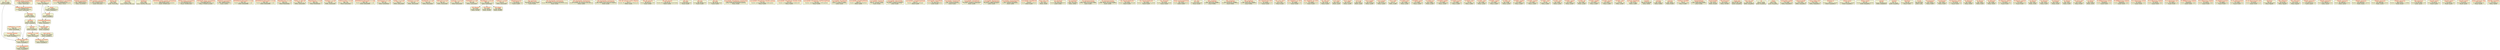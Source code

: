 digraph G {
0[fillcolor="#F0F0D0", style="rounded,filled", shape=box,label=< <font point-size="20" color="red">CMSSM_demo_parameters</font><br/>Type: ModelParameters<br/>Function: primary_parameters<br/>Module: CMSSM_demo>];
1[fillcolor="#F0F0D0", style="rounded,filled", shape=box,label=< <font point-size="20" color="red">MSSM78atMGUT_parameters</font><br/>Type: ModelParameters<br/>Function: MSSM78atMGUT_parameters<br/>Module: CMSSM>];
2[fillcolor="#F0F0D0", style="rounded,filled", shape=box,label=< <font point-size="20" color="red">CMSSM_parameters</font><br/>Type: ModelParameters<br/>Function: CMSSM_parameters<br/>Module: extraCMSSM>];
3[fillcolor="#F0F0D0", style="rounded,filled", shape=box,label=< <font point-size="20" color="red">test_parent_I_parameters</font><br/>Type: ModelParameters<br/>Function: test_parent_I_parameters<br/>Module: MSSM_demo>];
4[fillcolor="#F0F0D0", style="rounded,filled", shape=box,label=< <font point-size="20" color="red">Mstop_obs</font><br/>Type: double<br/>Function: Mstop<br/>Module: CMSSM_demo>];
5[fillcolor="#F0F0D0", style="rounded,filled", shape=box,label=< <font point-size="20" color="red">MSSM_demo_parameters</font><br/>Type: ModelParameters<br/>Function: MSSM_demo_parameters<br/>Module: CMSSM_demo>];
6[fillcolor="#F0F0D0", style="rounded,filled", shape=box,label=< <font point-size="20" color="red">earthvel</font><br/>Type: double<br/>Function: v_earth<br/>Module: SomeOther_Halo_demo>];
7[fillcolor="#F0F0D0", style="rounded,filled", shape=box,label=< <font point-size="20" color="red">blah0cap</font><br/>Type: double<br/>Function: blah0<br/>Module: SomeOther_Halo_demo>];
8[fillcolor="#F0F0D0", style="rounded,filled", shape=box,label=< <font point-size="20" color="red">TWOHDM_demo_parent_parameters</font><br/>Type: ModelParameters<br/>Function: TWOHDM_demo_parent_parameters<br/>Module: TWOHDM_demo>];
9[fillcolor="#F0F0D0", style="rounded,filled", shape=box,label=< <font point-size="20" color="red">MSSM_demo_parameters</font><br/>Type: ModelParameters<br/>Function: MSSM_demo_parameters<br/>Module: TWOHDM_demo>];
10[fillcolor="#F0F0D0", style="rounded,filled", shape=box,label=< <font point-size="20" color="red">TWOHDM_demo_parameters</font><br/>Type: ModelParameters<br/>Function: TWOHDM_demo_parameters<br/>Module: TWOHDM_sub_demo>];
11[fillcolor="#F0F0D0", style="rounded,filled", shape=box,label=< <font point-size="20" color="red">MSSM78_parameters</font><br/>Type: ModelParameters<br/>Function: MSSM78_parameters<br/>Module: MSSM25>];
12[fillcolor="#F0F0D0", style="rounded,filled", shape=box,label=< <font point-size="20" color="red">BOSSMinimalExample_1_2_init</font><br/>Type: void<br/>Function: BOSSMinimalExample_1_2_init<br/>Module: BackendIniBit>];
13[fillcolor="#F0F0D0", style="rounded,filled", shape=box,label=< <font point-size="20" color="red">BOSSMinimalExample_1_0_init</font><br/>Type: void<br/>Function: BOSSMinimalExample_1_0_init<br/>Module: BackendIniBit>];
14[fillcolor="#F0F0D0", style="rounded,filled", shape=box,label=< <font point-size="20" color="red">HiggsBounds_4_1_init</font><br/>Type: void<br/>Function: HiggsBounds_4_1_init<br/>Module: BackendIniBit>];
15[fillcolor="#F0F0D0", style="rounded,filled", shape=box,label=< <font point-size="20" color="red">Pythia_8_186_init</font><br/>Type: void<br/>Function: Pythia_8_186_init<br/>Module: BackendIniBit>];
16[fillcolor="#F0F0D0", style="rounded,filled", shape=box,label=< <font point-size="20" color="red">HiggsSignals_1_2_init</font><br/>Type: void<br/>Function: HiggsSignals_1_2_init<br/>Module: BackendIniBit>];
17[fillcolor="#F0F0D0", style="rounded,filled", shape=box,label=< <font point-size="20" color="red">FastSim_1_0_init</font><br/>Type: void<br/>Function: FastSim_1_0_init<br/>Module: BackendIniBit>];
18[fillcolor="#F0F0D0", style="rounded,filled", shape=box,label=< <font point-size="20" color="red">LibFarrayTest_1_0_init</font><br/>Type: void<br/>Function: LibFarrayTest_1_0_init<br/>Module: BackendIniBit>];
19[fillcolor="#F0F0D0", style="rounded,filled", shape=box,label=< <font point-size="20" color="red">LibFortran_1_0_init</font><br/>Type: void<br/>Function: LibFortran_1_0_init<br/>Module: BackendIniBit>];
20[fillcolor="#F0F0D0", style="rounded,filled", shape=box,label=< <font point-size="20" color="red">BOSSMinimalExample_1_1_init</font><br/>Type: void<br/>Function: BOSSMinimalExample_1_1_init<br/>Module: BackendIniBit>];
21[fillcolor="#F0F0D0", style="rounded,filled", shape=box,label=< <font point-size="20" color="red">micromegas_0_1_init</font><br/>Type: void<br/>Function: micromegas_0_1_init<br/>Module: BackendIniBit>];
22[fillcolor="#F0F0D0", style="rounded,filled", shape=box,label=< <font point-size="20" color="red">nulike_1_0_0_init</font><br/>Type: void<br/>Function: nulike_1_0_0_init<br/>Module: BackendIniBit>];
23[fillcolor="#F0F0D0", style="rounded,filled", shape=box,label=< <font point-size="20" color="red">SuperIso_3_4_init</font><br/>Type: void<br/>Function: SuperIso_3_4_init<br/>Module: BackendIniBit>];
24[fillcolor="#F0F0D0", style="rounded,filled", shape=box,label=< <font point-size="20" color="red">DarkSUSY_0_1_init</font><br/>Type: void<br/>Function: DarkSUSY_0_1_init<br/>Module: BackendIniBit>];
25[fillcolor="#F0F0D0", style="rounded,filled", shape=box,label=< <font point-size="20" color="red">DDCalc0_0_0_init</font><br/>Type: void<br/>Function: DDCalc0_0_0_init<br/>Module: BackendIniBit>];
26[fillcolor="#F0F0D0", style="rounded,filled", shape=box,label=< <font point-size="20" color="red">gamLike_1_0_0_init</font><br/>Type: void<br/>Function: gamLike_1_0_0_init<br/>Module: BackendIniBit>];
27[fillcolor="#F0F0D0", style="rounded,filled", shape=box,label=< <font point-size="20" color="red">SUSYHIT_0_1_init</font><br/>Type: void<br/>Function: SUSYHIT_0_1_init<br/>Module: BackendIniBit>];
28[fillcolor="#F0F0D0", style="rounded,filled", shape=box,label=< <font point-size="20" color="red">FeynHiggs_2_10_init</font><br/>Type: void<br/>Function: FeynHiggs_2_10_init<br/>Module: BackendIniBit>];
29[fillcolor="#F0F0D0", style="rounded,filled", shape=box,label=< <font point-size="20" color="red">LibFirst_1_0_init</font><br/>Type: void<br/>Function: LibFirst_1_0_init<br/>Module: BackendIniBit>];
30[fillcolor="#F0F0D0", style="rounded,filled", shape=box,label=< <font point-size="20" color="red">LibFirst_1_1_init</font><br/>Type: void<br/>Function: LibFirst_1_1_init<br/>Module: BackendIniBit>];
31[fillcolor="#F0F0D0", style="rounded,filled", shape=box,label=< <font point-size="20" color="red">MSSMspectrum</font><br/>Type: eaSLHA<br/>Function: getMSSMspectrum<br/>Module: DarkBit>];
32[fillcolor="#F0F0D0", style="rounded,filled", shape=box,label=< <font point-size="20" color="red">RD_spectrum</font><br/>Type: DarkBit::RD_spectrum_type<br/>Function: RD_spectrum_SUSY<br/>Module: DarkBit>];
33[fillcolor="#F0F0D0", style="rounded,filled", shape=box,label=< <font point-size="20" color="red">RD_thresholds_resonances</font><br/>Type: DarkBit::TH_resonances_thresholds<br/>Function: RD_thresholds_resonances_from_ProcessCatalog<br/>Module: DarkBit>];
34[fillcolor="#F0F0D0", style="rounded,filled", shape=box,label=< <font point-size="20" color="red">RD_thresholds_resonances</font><br/>Type: DarkBit::TH_resonances_thresholds<br/>Function: RD_thresholds_resonances_from_spectrum<br/>Module: DarkBit>];
35[fillcolor="#F0F0D0", style="rounded,filled", shape=box,label=< <font point-size="20" color="red">RD_thresholds_resonances</font><br/>Type: DarkBit::TH_resonances_thresholds<br/>Function: RD_thresholds_resonances_SingletDM<br/>Module: DarkBit>];
36[fillcolor="#F0F0D0", style="rounded,filled", shape=box,label=< <font point-size="20" color="red">RD_eff_annrate_SUSY_DSprep</font><br/>Type: int<br/>Function: RD_eff_annrate_SUSY_DSprep_func<br/>Module: DarkBit>];
37[fillcolor="#F0F0D0", style="rounded,filled", shape=box,label=< <font point-size="20" color="red">RD_eff_annrate</font><br/>Type: fptr_dd<br/>Function: RD_eff_annrate_SUSY<br/>Module: DarkBit>];
38[fillcolor="#F0F0D0", style="rounded,filled", shape=box,label=< <font point-size="20" color="red">RD_eff_annrate</font><br/>Type: fptr_dd<br/>Function: RD_eff_annrate_from_ProcessCatalog<br/>Module: DarkBit>];
39[fillcolor="#F0F0D0", style="rounded,filled", shape=box,label=< <font point-size="20" color="red">RD_oh2</font><br/>Type: double<br/>Function: RD_oh2_general<br/>Module: DarkBit>];
40[fillcolor="#F0F0D0", style="rounded,filled", shape=box,label=< <font point-size="20" color="red">RD_oh2</font><br/>Type: double<br/>Function: RD_oh2_DarkSUSY<br/>Module: DarkBit>];
41[fillcolor="#F0F0D0", style="rounded,filled", shape=box,label=< <font point-size="20" color="red">RD_oh2</font><br/>Type: double<br/>Function: RD_oh2_micromegas<br/>Module: DarkBit>];
42[fillcolor="#F0F0D0", style="rounded,filled", shape=box,label=< <font point-size="20" color="red">cascadeMC_FinalStates_Constructor</font><br/>Type: DarkBit::mutableFinalStateContainer<br/>Function: cascadeMC_FinalStates_Constructor<br/>Module: DarkBit>];
43[fillcolor="#F0F0D0", style="rounded,filled", shape=box,label=< <font point-size="20" color="red">cascadeMC_FinalStates_Enable_gamma</font><br/>Type: bool<br/>Function: cascadeMC_FinalStates_Enable_gamma<br/>Module: DarkBit>];
44[fillcolor="#F0F0D0", style="rounded,filled", shape=box,label=< <font point-size="20" color="red">cascadeMC_FinalStates_Enable_test6</font><br/>Type: bool<br/>Function: cascadeMC_FinalStates_Enable_test6<br/>Module: DarkBit>];
45[fillcolor="#F0F0D0", style="rounded,filled", shape=box,label=< <font point-size="20" color="red">cascadeMC_FinalStates_SetThroughYaml</font><br/>Type: bool<br/>Function: cascadeMC_FinalStates_SetThroughYaml<br/>Module: DarkBit>];
46[fillcolor="#F0F0D0", style="rounded,filled", shape=box,label=< <font point-size="20" color="red">cascadeMC_FinalStates</font><br/>Type: std::vector&lt;std::string&gt;<br/>Function: cascadeMC_FinalStates<br/>Module: DarkBit>];
47[fillcolor="#F0F0D0", style="rounded,filled", shape=box,label=< <font point-size="20" color="red">cascadeMC_printFinalStates</font><br/>Type: bool<br/>Function: cascadeMC_printFinalStates<br/>Module: DarkBit>];
48[fillcolor="#F0F0D0", style="rounded,filled", shape=box,label=< <font point-size="20" color="red">cascadeMC_ChainList</font><br/>Type: std::vector&lt;std::string&gt;<br/>Function: cascadeMC_TestList<br/>Module: DarkBit>];
49[fillcolor="#F0F0D0", style="rounded,filled", shape=box,label=< <font point-size="20" color="red">cascadeMC_DecayTable</font><br/>Type: DarkBit::DecayChain::DecayTable<br/>Function: cascadeMC_DecayTable<br/>Module: DarkBit>];
50[fillcolor="#F0F0D0", style="rounded,filled", shape=box,label=< <font point-size="20" color="red">cascadeMC_LoopManagement</font><br/>Type: void<br/>Function: cascadeMC_LoopManager<br/>Module: DarkBit>];
51[fillcolor="#F0F0D0", style="rounded,filled", shape=box,label=< <font point-size="20" color="red">cascadeMC_InitialState</font><br/>Type: std::string<br/>Function: cascadeMC_InitialState<br/>Module: DarkBit>];
52[fillcolor="#F0F0D0", style="rounded,filled", shape=box,label=< <font point-size="20" color="red">cascadeMC_EventCount</font><br/>Type: DarkBit::stringIntMap<br/>Function: cascadeMC_EventCount<br/>Module: DarkBit>];
53[fillcolor="#F0F0D0", style="rounded,filled", shape=box,label=< <font point-size="20" color="red">cascadeMC_ChainEvent</font><br/>Type: DarkBit::DecayChain::ChainContainer<br/>Function: cascadeMC_GenerateChain<br/>Module: DarkBit>];
54[fillcolor="#F0F0D0", style="rounded,filled", shape=box,label=< <font point-size="20" color="red">cascadeMC_Histograms</font><br/>Type: DarkBit::simpleHistContainter<br/>Function: cascadeMC_Histograms<br/>Module: DarkBit>];
55[fillcolor="#F0F0D0", style="rounded,filled", shape=box,label=< <font point-size="20" color="red">cascadeMC_gammaSpectra</font><br/>Type: DarkBit::stringFunkMap<br/>Function: cascadeMC_gammaSpectra<br/>Module: DarkBit>];
56[fillcolor="#F0F0D0", style="rounded,filled", shape=box,label=< <font point-size="20" color="red">cascadeMC_PrintResult</font><br/>Type: bool<br/>Function: cascadeMC_PrintResult<br/>Module: DarkBit>];
57[fillcolor="#F0F0D0", style="rounded,filled", shape=box,label=< <font point-size="20" color="red">chain_test_cap</font><br/>Type: double<br/>Function: chain_test<br/>Module: DarkBit>];
58[fillcolor="#F0F0D0", style="rounded,filled", shape=box,label=< <font point-size="20" color="red">GA_AnnYield</font><br/>Type: Funk::Funk<br/>Function: GA_AnnYield_DarkSUSY<br/>Module: DarkBit>];
59[fillcolor="#F0F0D0", style="rounded,filled", shape=box,label=< <font point-size="20" color="red">GA_AnnYield</font><br/>Type: Funk::Funk<br/>Function: ToyAnnYield<br/>Module: DarkBit>];
60[fillcolor="#F0F0D0", style="rounded,filled", shape=box,label=< <font point-size="20" color="red">TH_ProcessCatalog</font><br/>Type: DarkBit::TH_ProcessCatalog<br/>Function: TH_ProcessCatalog_CMSSM<br/>Module: DarkBit>];
61[fillcolor="#F0F0D0", style="rounded,filled", shape=box,label=< <font point-size="20" color="red">TH_ProcessCatalog</font><br/>Type: DarkBit::TH_ProcessCatalog<br/>Function: TH_ProcessCatalog_SingletDM<br/>Module: DarkBit>];
62[fillcolor="#F0F0D0", style="rounded,filled", shape=box,label=< <font point-size="20" color="red">lnL_FermiLATdwarfs</font><br/>Type: double<br/>Function: lnL_FermiLATdwarfsSimple<br/>Module: DarkBit>];
63[fillcolor="#F0F0D0", style="rounded,filled", shape=box,label=< <font point-size="20" color="red">lnL_FermiLATdwarfs</font><br/>Type: double<br/>Function: lnL_FermiLATdwarfs_gamLike<br/>Module: DarkBit>];
64[fillcolor="#F0F0D0", style="rounded,filled", shape=box,label=< <font point-size="20" color="red">lnL_FermiGC</font><br/>Type: double<br/>Function: lnL_FermiGC_gamLike<br/>Module: DarkBit>];
65[fillcolor="#F0F0D0", style="rounded,filled", shape=box,label=< <font point-size="20" color="red">dump_GammaSpectrum</font><br/>Type: double<br/>Function: dump_GammaSpectrum<br/>Module: DarkBit>];
66[fillcolor="#F0F0D0", style="rounded,filled", shape=box,label=< <font point-size="20" color="red">lnL_oh2</font><br/>Type: double<br/>Function: lnL_oh2_Simple<br/>Module: DarkBit>];
67[fillcolor="#F0F0D0", style="rounded,filled", shape=box,label=< <font point-size="20" color="red">DD_couplings</font><br/>Type: DarkBit::DD_couplings<br/>Function: DD_couplings_DarkSUSY<br/>Module: DarkBit>];
68[fillcolor="#F0F0D0", style="rounded,filled", shape=box,label=< <font point-size="20" color="red">DD_couplings</font><br/>Type: DarkBit::DD_couplings<br/>Function: DD_couplings_micrOMEGAs<br/>Module: DarkBit>];
69[fillcolor="#F0F0D0", style="rounded,filled", shape=box,label=< <font point-size="20" color="red">DD_couplings</font><br/>Type: DarkBit::DD_couplings<br/>Function: DD_couplings_SingletDM<br/>Module: DarkBit>];
70[fillcolor="#F0F0D0", style="rounded,filled", shape=box,label=< <font point-size="20" color="red">lnL_XENON100_2012</font><br/>Type: double<br/>Function: lnL_XENON100_2012<br/>Module: DarkBit>];
71[fillcolor="#F0F0D0", style="rounded,filled", shape=box,label=< <font point-size="20" color="red">lnL_LUX_2013</font><br/>Type: double<br/>Function: lnL_LUX_2013<br/>Module: DarkBit>];
72[fillcolor="#F0F0D0", style="rounded,filled", shape=box,label=< <font point-size="20" color="red">lnL_DARWIN_Ar_2014</font><br/>Type: double<br/>Function: lnL_DARWIN_Ar_2014<br/>Module: DarkBit>];
73[fillcolor="#F0F0D0", style="rounded,filled", shape=box,label=< <font point-size="20" color="red">lnL_DARWIN_Xe_2014</font><br/>Type: double<br/>Function: lnL_DARWIN_Xe_2014<br/>Module: DarkBit>];
74[fillcolor="#F0F0D0", style="rounded,filled", shape=box,label=< <font point-size="20" color="red">lnL_DD_test</font><br/>Type: double<br/>Function: lnL_DD_test<br/>Module: DarkBit>];
75[fillcolor="#F0F0D0", style="rounded,filled", shape=box,label=< <font point-size="20" color="red">IC22_data</font><br/>Type: nudata<br/>Function: IC22_full<br/>Module: DarkBit>];
76[fillcolor="#F0F0D0", style="rounded,filled", shape=box,label=< <font point-size="20" color="red">IC22_signal</font><br/>Type: double<br/>Function: IC22_signal<br/>Module: DarkBit>];
77[fillcolor="#F0F0D0", style="rounded,filled", shape=box,label=< <font point-size="20" color="red">IC22_bg</font><br/>Type: double<br/>Function: IC22_bg<br/>Module: DarkBit>];
78[fillcolor="#F0F0D0", style="rounded,filled", shape=box,label=< <font point-size="20" color="red">IC22_loglike</font><br/>Type: double<br/>Function: IC22_loglike<br/>Module: DarkBit>];
79[fillcolor="#F0F0D0", style="rounded,filled", shape=box,label=< <font point-size="20" color="red">IC22_pvalue</font><br/>Type: double<br/>Function: IC22_pvalue<br/>Module: DarkBit>];
80[fillcolor="#F0F0D0", style="rounded,filled", shape=box,label=< <font point-size="20" color="red">IC22_nobs</font><br/>Type: int<br/>Function: IC22_nobs<br/>Module: DarkBit>];
81[fillcolor="#F0F0D0", style="rounded,filled", shape=box,label=< <font point-size="20" color="red">IC79WH_data</font><br/>Type: nudata<br/>Function: IC79WH_full<br/>Module: DarkBit>];
82[fillcolor="#F0F0D0", style="rounded,filled", shape=box,label=< <font point-size="20" color="red">IC79WH_signal</font><br/>Type: double<br/>Function: IC79WH_signal<br/>Module: DarkBit>];
83[fillcolor="#F0F0D0", style="rounded,filled", shape=box,label=< <font point-size="20" color="red">IC79WH_bg</font><br/>Type: double<br/>Function: IC79WH_bg<br/>Module: DarkBit>];
84[fillcolor="#F0F0D0", style="rounded,filled", shape=box,label=< <font point-size="20" color="red">IC79WH_loglike</font><br/>Type: double<br/>Function: IC79WH_loglike<br/>Module: DarkBit>];
85[fillcolor="#F0F0D0", style="rounded,filled", shape=box,label=< <font point-size="20" color="red">IC79WH_pvalue</font><br/>Type: double<br/>Function: IC79WH_pvalue<br/>Module: DarkBit>];
86[fillcolor="#F0F0D0", style="rounded,filled", shape=box,label=< <font point-size="20" color="red">IC79WH_nobs</font><br/>Type: int<br/>Function: IC79WH_nobs<br/>Module: DarkBit>];
87[fillcolor="#F0F0D0", style="rounded,filled", shape=box,label=< <font point-size="20" color="red">IC79WL_data</font><br/>Type: nudata<br/>Function: IC79WL_full<br/>Module: DarkBit>];
88[fillcolor="#F0F0D0", style="rounded,filled", shape=box,label=< <font point-size="20" color="red">IC79WL_signal</font><br/>Type: double<br/>Function: IC79WL_signal<br/>Module: DarkBit>];
89[fillcolor="#F0F0D0", style="rounded,filled", shape=box,label=< <font point-size="20" color="red">IC79WL_bg</font><br/>Type: double<br/>Function: IC79WL_bg<br/>Module: DarkBit>];
90[fillcolor="#F0F0D0", style="rounded,filled", shape=box,label=< <font point-size="20" color="red">IC79WL_loglike</font><br/>Type: double<br/>Function: IC79WL_loglike<br/>Module: DarkBit>];
91[fillcolor="#F0F0D0", style="rounded,filled", shape=box,label=< <font point-size="20" color="red">IC79WL_pvalue</font><br/>Type: double<br/>Function: IC79WL_pvalue<br/>Module: DarkBit>];
92[fillcolor="#F0F0D0", style="rounded,filled", shape=box,label=< <font point-size="20" color="red">IC79WL_nobs</font><br/>Type: int<br/>Function: IC79WL_nobs<br/>Module: DarkBit>];
93[fillcolor="#F0F0D0", style="rounded,filled", shape=box,label=< <font point-size="20" color="red">IC79SL_data</font><br/>Type: nudata<br/>Function: IC79SL_full<br/>Module: DarkBit>];
94[fillcolor="#F0F0D0", style="rounded,filled", shape=box,label=< <font point-size="20" color="red">IC79SL_signal</font><br/>Type: double<br/>Function: IC79SL_signal<br/>Module: DarkBit>];
95[fillcolor="#F0F0D0", style="rounded,filled", shape=box,label=< <font point-size="20" color="red">IC79SL_bg</font><br/>Type: double<br/>Function: IC79SL_bg<br/>Module: DarkBit>];
96[fillcolor="#F0F0D0", style="rounded,filled", shape=box,label=< <font point-size="20" color="red">IC79SL_loglike</font><br/>Type: double<br/>Function: IC79SL_loglike<br/>Module: DarkBit>];
97[fillcolor="#F0F0D0", style="rounded,filled", shape=box,label=< <font point-size="20" color="red">IC79SL_pvalue</font><br/>Type: double<br/>Function: IC79SL_pvalue<br/>Module: DarkBit>];
98[fillcolor="#F0F0D0", style="rounded,filled", shape=box,label=< <font point-size="20" color="red">IC79SL_nobs</font><br/>Type: int<br/>Function: IC79SL_nobs<br/>Module: DarkBit>];
99[fillcolor="#F0F0D0", style="rounded,filled", shape=box,label=< <font point-size="20" color="red">IceCube_likelihood</font><br/>Type: double<br/>Function: IC_loglike<br/>Module: DarkBit>];
100[fillcolor="#F0F0D0", style="rounded,filled", shape=box,label=< <font point-size="20" color="red">nuyield</font><br/>Type: nuyield_functype<br/>Function: nuyield_toy<br/>Module: DarkBit>];
101[fillcolor="#F0F0D0", style="rounded,filled", shape=box,label=< <font point-size="20" color="red">mwimp</font><br/>Type: double<br/>Function: mwimp_toy<br/>Module: DarkBit>];
102[fillcolor="#F0F0D0", style="rounded,filled", shape=box,label=< <font point-size="20" color="red">annrate</font><br/>Type: double<br/>Function: annrate_toy<br/>Module: DarkBit>];
103[fillcolor="#F0F0D0", style="rounded,filled", shape=box,label=< <font point-size="20" color="red">UnitTest_DarkBit</font><br/>Type: int<br/>Function: UnitTest_DarkBit<br/>Module: DarkBit>];
104[fillcolor="#F0F0D0", style="rounded,filled", shape=box,label=< <font point-size="20" color="red">SimYieldTable</font><br/>Type: DarkBit::SimYieldTable<br/>Function: SimYieldTable_DarkSusy<br/>Module: DarkBit>];
105[fillcolor="#F0F0D0", style="rounded,filled", shape=box,label=< <font point-size="20" color="red">testSUSYBRs</font><br/>Type: double<br/>Function: decayTest<br/>Module: DecayBit>];
106[fillcolor="#F0F0D0", style="rounded,filled", shape=box,label=< <font point-size="20" color="red">FH_Precision</font><br/>Type: double<br/>Function: FH_Precision<br/>Module: EWPOBit>];
107[fillcolor="#F0F0D0", style="rounded,filled", shape=box,label=< <font point-size="20" color="red">FH_Masses</font><br/>Type: double<br/>Function: FH_Masses<br/>Module: EWPOBit>];
108[fillcolor="#F0F0D0", style="rounded,filled", shape=box,label=< <font point-size="20" color="red">FH_Flavor</font><br/>Type: double<br/>Function: FH_Flavor<br/>Module: EWPOBit>];
109[fillcolor="#F0F0D0", style="rounded,filled", shape=box,label=< <font point-size="20" color="red">FH_Higgs</font><br/>Type: double<br/>Function: FH_Higgs<br/>Module: EWPOBit>];
110[fillcolor="#F0F0D0", style="rounded,filled", shape=box,label=< <font point-size="20" color="red">eventLoopManagement</font><br/>Type: void<br/>Function: eventLoopManager<br/>Module: ExampleBit_A>];
111[fillcolor="#F0F0D0", style="rounded,filled", shape=box,label=< <font point-size="20" color="red">event</font><br/>Type: singleprec<br/>Function: exampleEventGen<br/>Module: ExampleBit_A>];
112[fillcolor="#F0F0D0", style="rounded,filled", shape=box,label=< <font point-size="20" color="red">event</font><br/>Type: int<br/>Function: exampleCut<br/>Module: ExampleBit_A>];
113[fillcolor="#F0F0D0", style="rounded,filled", shape=box,label=< <font point-size="20" color="red">eventAccumulation</font><br/>Type: int<br/>Function: eventAccumulator<br/>Module: ExampleBit_A>];
114[fillcolor="#F0F0D0", style="rounded,filled", shape=box,label=< <font point-size="20" color="red">nevents</font><br/>Type: double<br/>Function: nevents_dbl<br/>Module: ExampleBit_A>];
115[fillcolor="#F0F0D0", style="rounded,filled", shape=box,label=< <font point-size="20" color="red">nevents</font><br/>Type: int<br/>Function: nevents_int<br/>Module: ExampleBit_A>];
116[fillcolor="#F0F0D0", style="rounded,filled", shape=box,label=< <font point-size="20" color="red">nevents_like</font><br/>Type: double<br/>Function: nevents_like<br/>Module: ExampleBit_A>];
117[fillcolor="#F0F0D0", style="rounded,filled", shape=box,label=< <font point-size="20" color="red">event_gen</font><br/>Type: HEPUtils::Event<br/>Function: Aldos_evgen<br/>Module: ExampleBit_A>];
118[fillcolor="#F0F0D0", style="rounded,filled", shape=box,label=< <font point-size="20" color="red">fast_sim_init</font><br/>Type: double<br/>Function: fast_sim_init<br/>Module: ExampleBit_A>];
119[fillcolor="#F0F0D0", style="rounded,filled", shape=box,label=< <font point-size="20" color="red">function_pointer</font><br/>Type: fptr<br/>Function: function_pointer_retriever<br/>Module: ExampleBit_A>];
120[fillcolor="#F0F0D0", style="rounded,filled", shape=box,label=< <font point-size="20" color="red">id</font><br/>Type: std::string<br/>Function: identity<br/>Module: ExampleBit_A>];
121[fillcolor="#F0F0D0", style="rounded,filled", shape=box,label=< <font point-size="20" color="red">damu</font><br/>Type: double<br/>Function: damu<br/>Module: ExampleBit_A>];
122[fillcolor="#F0F0D0", style="rounded,filled", shape=box,label=< <font point-size="20" color="red">normaldist_loglike</font><br/>Type: double<br/>Function: normaldist_loglike<br/>Module: ExampleBit_A>];
123[fillcolor="#F0F0D0", style="rounded,filled", shape=box,label=< <font point-size="20" color="red">doFarrayStuff</font><br/>Type: double<br/>Function: do_Farray_stuff<br/>Module: ExampleBit_A>];
124[fillcolor="#F0F0D0", style="rounded,filled", shape=box,label=< <font point-size="20" color="red">marg_lnlike_test</font><br/>Type: double<br/>Function: marg_poisson_test<br/>Module: ExampleBit_A>];
125[fillcolor="#F0F0D0", style="rounded,filled", shape=box,label=< <font point-size="20" color="red">BOSSed_X</font><br/>Type: X<br/>Function: bossed_class_example1<br/>Module: ExampleBit_A>];
126[fillcolor="#F0F0D0", style="rounded,filled", shape=box,label=< <font point-size="20" color="red">BOSS_tester</font><br/>Type: int<br/>Function: bossed_class_example2<br/>Module: ExampleBit_A>];
127[fillcolor="#F0F0D0", style="rounded,filled", shape=box,label=< <font point-size="20" color="red">Pythia_tester</font><br/>Type: bool<br/>Function: bossed_pythia_test_function<br/>Module: ExampleBit_A>];
128[fillcolor="#F0F0D0", style="rounded,filled", shape=box,label=< <font point-size="20" color="red">xsection</font><br/>Type: double<br/>Function: xsection<br/>Module: ExampleBit_B>];
129[fillcolor="#F0F0D0", style="rounded,filled", shape=box,label=< <font point-size="20" color="red">charge</font><br/>Type: int<br/>Function: exampleCharge<br/>Module: ExampleBit_B>];
130[fillcolor="#F0F0D0", style="rounded,filled", shape=box,label=< <font point-size="20" color="red">nevents_postcuts</font><br/>Type: int<br/>Function: nevents_postcuts<br/>Module: ExampleBit_B>];
131[fillcolor="#F0F0D0", style="rounded,filled", shape=box,label=< <font point-size="20" color="red">id</font><br/>Type: std::string<br/>Function: identity<br/>Module: ExampleBit_B>];
132[fillcolor="#F0F0D0", style="rounded,filled", shape=box,label=< <font point-size="20" color="red">nevents</font><br/>Type: int<br/>Function: nevents<br/>Module: ExampleBit_B>];
133[fillcolor="#F0F0D0", style="rounded,filled", shape=box,label=< <font point-size="20" color="red">ptrmeth_arr_tester</font><br/>Type: int<br/>Function: ptrMethArrTester<br/>Module: ExampleBit_B>];
134[fillcolor="#F0F0D0", style="rounded,filled", shape=box,label=< <font point-size="20" color="red">test_vector</font><br/>Type: std::vector&lt;double&gt;<br/>Function: exampleVec<br/>Module: ExampleBit_B>];
135[fillcolor="#F0F0D0", style="rounded,filled", shape=box,label=< <font point-size="20" color="red">lnL_ExampleBitB</font><br/>Type: double<br/>Function: lnL_ExampleBitB<br/>Module: ExampleBit_B>];
136[fillcolor="#F0F0D0", style="rounded,filled", shape=box,label=< <font point-size="20" color="red">PointInit</font><br/>Type: void<br/>Function: PointInit_Default<br/>Module: FlavBit>];
137[fillcolor="#F0F0D0", style="rounded,filled", shape=box,label=< <font point-size="20" color="red">SI_fill</font><br/>Type: parameters<br/>Function: SI_fill<br/>Module: FlavBit>];
138[fillcolor="#F0F0D0", style="rounded,filled", shape=box,label=< <font point-size="20" color="red">SI_bsgamma</font><br/>Type: double<br/>Function: SI_bsgamma<br/>Module: FlavBit>];
139[fillcolor="#F0F0D0", style="rounded,filled", shape=box,label=< <font point-size="20" color="red">SI_Bsmumu</font><br/>Type: double<br/>Function: SI_Bsmumu<br/>Module: FlavBit>];
140[fillcolor="#F0F0D0", style="rounded,filled", shape=box,label=< <font point-size="20" color="red">SI_Bsmumu_untag</font><br/>Type: double<br/>Function: SI_Bsmumu_untag<br/>Module: FlavBit>];
141[fillcolor="#F0F0D0", style="rounded,filled", shape=box,label=< <font point-size="20" color="red">SI_Bdmumu</font><br/>Type: double<br/>Function: SI_Bdmumu<br/>Module: FlavBit>];
142[fillcolor="#F0F0D0", style="rounded,filled", shape=box,label=< <font point-size="20" color="red">SI_Btaunu</font><br/>Type: double<br/>Function: SI_Btaunu<br/>Module: FlavBit>];
143[fillcolor="#F0F0D0", style="rounded,filled", shape=box,label=< <font point-size="20" color="red">SI_BDtaunu</font><br/>Type: double<br/>Function: SI_BDtaunu<br/>Module: FlavBit>];
144[fillcolor="#F0F0D0", style="rounded,filled", shape=box,label=< <font point-size="20" color="red">SI_BDtaunu_BDenu</font><br/>Type: double<br/>Function: SI_BDtaunu_BDenu<br/>Module: FlavBit>];
145[fillcolor="#F0F0D0", style="rounded,filled", shape=box,label=< <font point-size="20" color="red">SI_Kmunu_pimunu</font><br/>Type: double<br/>Function: SI_Kmunu_pimunu<br/>Module: FlavBit>];
146[fillcolor="#F0F0D0", style="rounded,filled", shape=box,label=< <font point-size="20" color="red">SI_Rmu23</font><br/>Type: double<br/>Function: SI_Rmu23<br/>Module: FlavBit>];
147[fillcolor="#F0F0D0", style="rounded,filled", shape=box,label=< <font point-size="20" color="red">SI_Dstaunu</font><br/>Type: double<br/>Function: SI_Dstaunu<br/>Module: FlavBit>];
148[fillcolor="#F0F0D0", style="rounded,filled", shape=box,label=< <font point-size="20" color="red">SI_Dsmunu</font><br/>Type: double<br/>Function: SI_Dsmunu<br/>Module: FlavBit>];
149[fillcolor="#F0F0D0", style="rounded,filled", shape=box,label=< <font point-size="20" color="red">SI_Dmunu</font><br/>Type: double<br/>Function: SI_Dmunu<br/>Module: FlavBit>];
150[fillcolor="#F0F0D0", style="rounded,filled", shape=box,label=< <font point-size="20" color="red">SI_muon_gm2</font><br/>Type: double<br/>Function: SI_muon_gm2<br/>Module: FlavBit>];
151[fillcolor="#F0F0D0", style="rounded,filled", shape=box,label=< <font point-size="20" color="red">SI_delta0</font><br/>Type: double<br/>Function: SI_delta0<br/>Module: FlavBit>];
152[fillcolor="#F0F0D0", style="rounded,filled", shape=box,label=< <font point-size="20" color="red">SI_BRBXsmumu_lowq2</font><br/>Type: double<br/>Function: SI_BRBXsmumu_lowq2<br/>Module: FlavBit>];
153[fillcolor="#F0F0D0", style="rounded,filled", shape=box,label=< <font point-size="20" color="red">SI_BRBXsmumu_highq2</font><br/>Type: double<br/>Function: SI_BRBXsmumu_highq2<br/>Module: FlavBit>];
154[fillcolor="#F0F0D0", style="rounded,filled", shape=box,label=< <font point-size="20" color="red">SI_A_BXsmumu_lowq2</font><br/>Type: double<br/>Function: SI_A_BXsmumu_lowq2<br/>Module: FlavBit>];
155[fillcolor="#F0F0D0", style="rounded,filled", shape=box,label=< <font point-size="20" color="red">SI_A_BXsmumu_highq2</font><br/>Type: double<br/>Function: SI_A_BXsmumu_highq2<br/>Module: FlavBit>];
156[fillcolor="#F0F0D0", style="rounded,filled", shape=box,label=< <font point-size="20" color="red">SI_A_BXsmumu_zero</font><br/>Type: double<br/>Function: SI_A_BXsmumu_zero<br/>Module: FlavBit>];
157[fillcolor="#F0F0D0", style="rounded,filled", shape=box,label=< <font point-size="20" color="red">SI_BRBXstautau_highq2</font><br/>Type: double<br/>Function: SI_BRBXstautau_highq2<br/>Module: FlavBit>];
158[fillcolor="#F0F0D0", style="rounded,filled", shape=box,label=< <font point-size="20" color="red">SI_A_BXstautau_highq2</font><br/>Type: double<br/>Function: SI_A_BXstautau_highq2<br/>Module: FlavBit>];
159[fillcolor="#F0F0D0", style="rounded,filled", shape=box,label=< <font point-size="20" color="red">SI_BRBKstarmumu</font><br/>Type: double<br/>Function: SI_BRBKstarmumu<br/>Module: FlavBit>];
160[fillcolor="#F0F0D0", style="rounded,filled", shape=box,label=< <font point-size="20" color="red">SI_AI_BKstarmumu</font><br/>Type: double<br/>Function: SI_AI_BKstarmumu<br/>Module: FlavBit>];
161[fillcolor="#F0F0D0", style="rounded,filled", shape=box,label=< <font point-size="20" color="red">SI_AI_BKstarmumu_zero</font><br/>Type: double<br/>Function: SI_AI_BKstarmumu_zero<br/>Module: FlavBit>];
162[fillcolor="#F0F0D0", style="rounded,filled", shape=box,label=< <font point-size="20" color="red">PointInit</font><br/>Type: void<br/>Function: PointInit_Default<br/>Module: HiggsBit>];
163[fillcolor="#F0F0D0", style="rounded,filled", shape=box,label=< <font point-size="20" color="red">HB_LEPchisq</font><br/>Type: double<br/>Function: HB_LEPchisq<br/>Module: HiggsBit>];
164[fillcolor="#F0F0D0", style="rounded,filled", shape=box,label=< <font point-size="20" color="red">HS_LHCchisq</font><br/>Type: double<br/>Function: HS_LHCchisq<br/>Module: HiggsBit>];
165[fillcolor="#F0F0D0", style="rounded,filled", shape=box,label=< <font point-size="20" color="red">MSSM_spectrum</font><br/>Type: Spectrum*<br/>Function: make_test_spectrum<br/>Module: SpecBit>];
166[fillcolor="#F0F0D0", style="rounded,filled", shape=box,label=< <font point-size="20" color="red">MSSM_spectrum</font><br/>Type: Spectrum*<br/>Function: get_CMSSM_spectrum<br/>Module: SpecBit>];
167[fillcolor="#F0F0D0", style="rounded,filled", shape=box,label=< <font point-size="20" color="red">MSSM_spectrum</font><br/>Type: Spectrum*<br/>Function: get_MSSMatQ_spectrum<br/>Module: SpecBit>];
168[fillcolor="#F0F0D0", style="rounded,filled", shape=box,label=< <font point-size="20" color="red">MSSM_spectrum</font><br/>Type: Spectrum*<br/>Function: get_MSSMatMGUT_spectrum<br/>Module: SpecBit>];
169[fillcolor="#F0F0D0", style="rounded,filled", shape=box,label=< <font point-size="20" color="red">MSSM_spectrum</font><br/>Type: Spectrum*<br/>Function: get_GUTMSSMB_spectrum<br/>Module: SpecBit>];
170[fillcolor="#F0F0D0", style="rounded,filled", shape=box,label=< <font point-size="20" color="red">MSSM_spectrum</font><br/>Type: eaSLHA<br/>Function: get_MSSM_spectrum_as_SLHAea<br/>Module: SpecBit>];
171[fillcolor="#F0F0D0", style="rounded,filled", shape=box,label=< <font point-size="20" color="red">SM_spectrum</font><br/>Type: Spectrum*<br/>Function: convert_MSSM_to_SM<br/>Module: SpecBit>];
172[fillcolor="#F0F0D0", style="rounded,filled", shape=box,label=< <font point-size="20" color="red">specbit_tests1</font><br/>Type: double<br/>Function: specbit_test_func1<br/>Module: SpecBit>];
173[fillcolor="#F0F0D0", style="rounded,filled", shape=box,label=< <font point-size="20" color="red">specbit_tests2</font><br/>Type: double<br/>Function: specbit_test_func2<br/>Module: SpecBit>];
174[fillcolor="#F0F0D0", style="rounded,filled", shape=box,label=< <font point-size="20" color="red">specbit_tests3</font><br/>Type: double<br/>Function: specbit_test_func3<br/>Module: SpecBit>];
175[fillcolor="#F0F0D0", style="rounded,filled", shape=box,label=< <font point-size="20" color="red">dump_spectrum_slha</font><br/>Type: double<br/>Function: dump_spectrum<br/>Module: SpecBit>];
176[fillcolor="#F0F0D0", style="rounded,filled", shape=box,label=< <font point-size="20" color="red">SpecBit_examples</font><br/>Type: bool<br/>Function: exampleRead<br/>Module: SpecBit>];
130->135 ;
30->133 ;
134->133 ;
113->116 ;
114->116 ;
28->107 ;
28->109 ;
28->108 ;
30->130 ;
19->130 ;
119->130 ;
131->130 ;
114->130 ;
115->30 ;
112->113 ;
110->113 ;
128->114 ;
19->119 ;
114->115 ;
111->112 ;
110->112 ;
5->128 ;
110->111 ;
0->5 ;
131->5 ;
}
